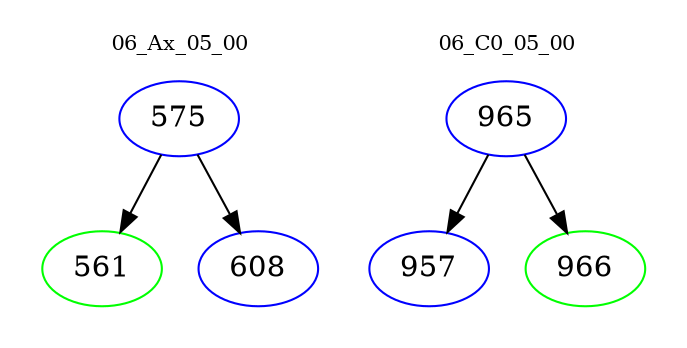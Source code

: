 digraph{
subgraph cluster_0 {
color = white
label = "06_Ax_05_00";
fontsize=10;
T0_575 [label="575", color="blue"]
T0_575 -> T0_561 [color="black"]
T0_561 [label="561", color="green"]
T0_575 -> T0_608 [color="black"]
T0_608 [label="608", color="blue"]
}
subgraph cluster_1 {
color = white
label = "06_C0_05_00";
fontsize=10;
T1_965 [label="965", color="blue"]
T1_965 -> T1_957 [color="black"]
T1_957 [label="957", color="blue"]
T1_965 -> T1_966 [color="black"]
T1_966 [label="966", color="green"]
}
}
